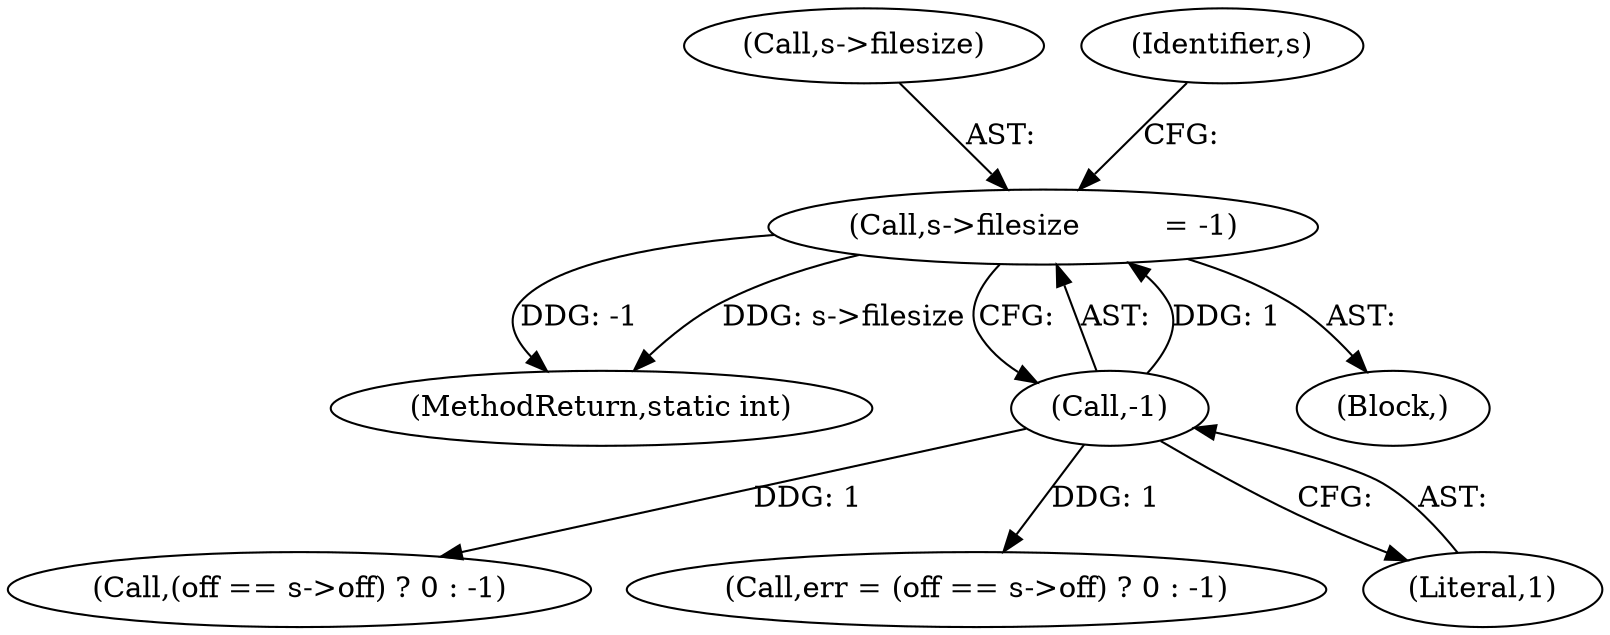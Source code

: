 digraph "0_FFmpeg_2a05c8f813de6f2278827734bf8102291e7484aa_0@del" {
"1000666" [label="(Call,s->filesize         = -1)"];
"1000670" [label="(Call,-1)"];
"1000745" [label="(MethodReturn,static int)"];
"1000727" [label="(Call,(off == s->off) ? 0 : -1)"];
"1000725" [label="(Call,err = (off == s->off) ? 0 : -1)"];
"1000671" [label="(Literal,1)"];
"1000116" [label="(Block,)"];
"1000666" [label="(Call,s->filesize         = -1)"];
"1000667" [label="(Call,s->filesize)"];
"1000674" [label="(Identifier,s)"];
"1000670" [label="(Call,-1)"];
"1000666" -> "1000116"  [label="AST: "];
"1000666" -> "1000670"  [label="CFG: "];
"1000667" -> "1000666"  [label="AST: "];
"1000670" -> "1000666"  [label="AST: "];
"1000674" -> "1000666"  [label="CFG: "];
"1000666" -> "1000745"  [label="DDG: -1"];
"1000666" -> "1000745"  [label="DDG: s->filesize"];
"1000670" -> "1000666"  [label="DDG: 1"];
"1000670" -> "1000671"  [label="CFG: "];
"1000671" -> "1000670"  [label="AST: "];
"1000670" -> "1000725"  [label="DDG: 1"];
"1000670" -> "1000727"  [label="DDG: 1"];
}
